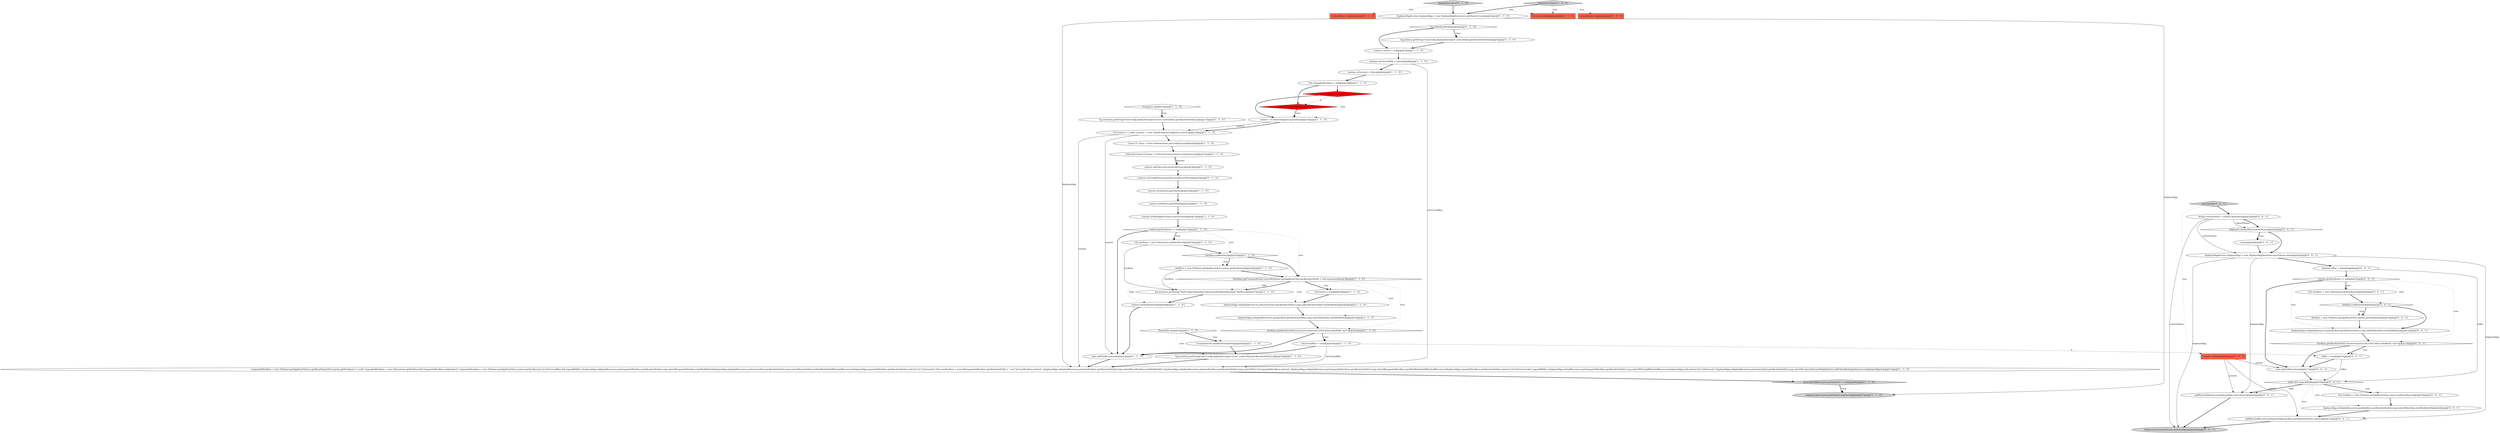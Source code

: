 digraph {
12 [style = filled, label = "boolean isExternalWar = false@@@8@@@['1', '1', '0']", fillcolor = white, shape = ellipse image = "AAA0AAABBB1BBB"];
4 [style = filled, label = "ContextName cn@@@2@@@['1', '0', '0']", fillcolor = tomato, shape = box image = "AAA0AAABBB1BBB"];
10 [style = filled, label = "LifecycleListener listener = (LifecycleListener)clazz.newInstance()@@@27@@@['1', '1', '0']", fillcolor = white, shape = ellipse image = "AAA0AAABBB1BBB"];
39 [style = filled, label = "host.findChild(context.getName()) != null@@@96@@@['1', '1', '0']", fillcolor = lightgray, shape = diamond image = "AAA0AAABBB1BBB"];
3 [style = filled, label = "digester@@@12@@@['1', '0', '0']", fillcolor = red, shape = diamond image = "AAA1AAABBB1BBB"];
54 [style = filled, label = "manageApp['0', '0', '1']", fillcolor = lightgray, shape = diamond image = "AAA0AAABBB3BBB"];
21 [style = filled, label = "context.addLifecycleListener(listener)@@@28@@@['1', '1', '0']", fillcolor = white, shape = ellipse image = "AAA0AAABBB1BBB"];
6 [style = filled, label = "host.addChild(context)@@@51@@@['1', '1', '0']", fillcolor = white, shape = ellipse image = "AAA0AAABBB1BBB"];
50 [style = filled, label = "boolean isWar = false@@@6@@@['0', '0', '1']", fillcolor = white, shape = ellipse image = "AAA0AAABBB3BBB"];
32 [style = filled, label = "isExternalWar = true@@@43@@@['1', '1', '0']", fillcolor = white, shape = ellipse image = "AAA0AAABBB1BBB"];
22 [style = filled, label = "deployed.put(context.getName(),deployedApp)@@@97@@@['1', '1', '0']", fillcolor = lightgray, shape = ellipse image = "AAA0AAABBB1BBB"];
26 [style = filled, label = "boolean isExternal = false@@@9@@@['1', '1', '0']", fillcolor = white, shape = ellipse image = "AAA0AAABBB1BBB"];
28 [style = filled, label = "DeployedApplication deployedApp = new DeployedApplication(cn.getName(),true)@@@3@@@['1', '1', '0']", fillcolor = white, shape = ellipse image = "AAA0AAABBB1BBB"];
44 [style = filled, label = "host.addChild(context)@@@17@@@['0', '0', '1']", fillcolor = white, shape = ellipse image = "AAA0AAABBB3BBB"];
23 [style = filled, label = "context.setDocBase(null)@@@48@@@['1', '1', '0']", fillcolor = white, shape = ellipse image = "AAA0AAABBB1BBB"];
19 [style = filled, label = "context.setConfigFile(contextXml.toURI().toURL())@@@29@@@['1', '1', '0']", fillcolor = white, shape = ellipse image = "AAA0AAABBB1BBB"];
47 [style = filled, label = "Context context@@@2@@@['0', '0', '1']", fillcolor = tomato, shape = box image = "AAA0AAABBB3BBB"];
55 [style = filled, label = "return@@@4@@@['0', '0', '1']", fillcolor = white, shape = ellipse image = "AAA0AAABBB3BBB"];
52 [style = filled, label = "String contextName = context.getName()@@@3@@@['0', '0', '1']", fillcolor = white, shape = ellipse image = "AAA0AAABBB3BBB"];
64 [style = filled, label = "context.getDocBase() != null@@@7@@@['0', '0', '1']", fillcolor = white, shape = diamond image = "AAA0AAABBB3BBB"];
7 [style = filled, label = "isExternal = true@@@39@@@['1', '1', '0']", fillcolor = white, shape = ellipse image = "AAA0AAABBB1BBB"];
34 [style = filled, label = "context.setWebappVersion(cn.getVersion())@@@32@@@['1', '1', '0']", fillcolor = white, shape = ellipse image = "AAA0AAABBB1BBB"];
36 [style = filled, label = "log.warn(sm.getString(\"hostConfig.deployDescriptor.localDocBaseSpecified\",docBase))@@@47@@@['1', '1', '0']", fillcolor = white, shape = ellipse image = "AAA0AAABBB1BBB"];
38 [style = filled, label = "deployedApp.redeployResources.put(contextXml.getAbsolutePath(),Long.valueOf(contextXml.lastModified()))@@@40@@@['1', '1', '0']", fillcolor = white, shape = ellipse image = "AAA0AAABBB1BBB"];
59 [style = filled, label = "isWar && unpackWARs@@@18@@@['0', '0', '1']", fillcolor = white, shape = diamond image = "AAA0AAABBB3BBB"];
40 [style = filled, label = "ExceptionUtils.handleThrowable(t)@@@54@@@['1', '1', '0']", fillcolor = white, shape = ellipse image = "AAA0AAABBB1BBB"];
42 [style = filled, label = "digesterLock@@@12@@@['0', '1', '0']", fillcolor = red, shape = diamond image = "AAA1AAABBB2BBB"];
37 [style = filled, label = "log.error(sm.getString(\"hostConfig.deployDescriptor.error\",contextXml.getAbsolutePath()),t)@@@55@@@['1', '1', '0']", fillcolor = white, shape = ellipse image = "AAA0AAABBB1BBB"];
60 [style = filled, label = "deployedApp.redeployResources.put(docBase.getAbsolutePath(),Long.valueOf(docBase.lastModified()))@@@20@@@['0', '0', '1']", fillcolor = white, shape = ellipse image = "AAA0AAABBB3BBB"];
56 [style = filled, label = "isWar = true@@@14@@@['0', '0', '1']", fillcolor = white, shape = ellipse image = "AAA0AAABBB3BBB"];
1 [style = filled, label = "context = (Context)digester.parse(fis)@@@14@@@['1', '1', '0']", fillcolor = white, shape = ellipse image = "AAA0AAABBB1BBB"];
0 [style = filled, label = "context.setName(cn.getName())@@@30@@@['1', '1', '0']", fillcolor = white, shape = ellipse image = "AAA0AAABBB1BBB"];
49 [style = filled, label = "addWatchedResources(deployedApp,null,context)@@@24@@@['0', '0', '1']", fillcolor = white, shape = ellipse image = "AAA0AAABBB3BBB"];
15 [style = filled, label = "deployedApp.redeployResources.put(docBase.getAbsolutePath(),Long.valueOf(docBase.lastModified()))@@@41@@@['1', '1', '0']", fillcolor = white, shape = ellipse image = "AAA0AAABBB1BBB"];
5 [style = filled, label = "File docBase = new File(context.getDocBase())@@@34@@@['1', '1', '0']", fillcolor = white, shape = ellipse image = "AAA0AAABBB1BBB"];
11 [style = filled, label = "context.setPath(cn.getPath())@@@31@@@['1', '1', '0']", fillcolor = white, shape = ellipse image = "AAA0AAABBB1BBB"];
33 [style = filled, label = "Throwable t@@@53@@@['1', '1', '0']", fillcolor = white, shape = diamond image = "AAA0AAABBB1BBB"];
43 [style = filled, label = "deployDescriptor['0', '1', '0']", fillcolor = lightgray, shape = diamond image = "AAA0AAABBB2BBB"];
13 [style = filled, label = "docBase.getAbsolutePath().toLowerCase(Locale.ENGLISH).endsWith(\".war\")@@@42@@@['1', '1', '0']", fillcolor = white, shape = diamond image = "AAA0AAABBB1BBB"];
57 [style = filled, label = "addWatchedResources(deployedApp,docBase.getAbsolutePath(),context)@@@21@@@['0', '0', '1']", fillcolor = white, shape = ellipse image = "AAA0AAABBB3BBB"];
14 [style = filled, label = "{expandedDocBase = new File(host.getAppBaseFile(),cn.getBaseName())if (context.getDocBase() != null) {expandedDocBase = new File(context.getDocBase())if (!expandedDocBase.isAbsolute()) {expandedDocBase = new File(host.getAppBaseFile(),context.getDocBase())}}if (isExternalWar && unpackWARs) {deployedApp.redeployResources.put(expandedDocBase.getAbsolutePath(),Long.valueOf(expandedDocBase.lastModified()))deployedApp.redeployResources.put(contextXml.getAbsolutePath(),Long.valueOf(contextXml.lastModified()))addWatchedResources(deployedApp,expandedDocBase.getAbsolutePath(),context)}{if (!isExternal) {File warDocBase = new File(expandedDocBase.getAbsolutePath() + \".war\")if (warDocBase.exists()) {deployedApp.redeployResources.put(warDocBase.getAbsolutePath(),Long.valueOf(warDocBase.lastModified()))}{deployedApp.redeployResources.put(warDocBase.getAbsolutePath(),Long.valueOf(0))}}if (expandedDocBase.exists()) {deployedApp.redeployResources.put(expandedDocBase.getAbsolutePath(),Long.valueOf(expandedDocBase.lastModified()))addWatchedResources(deployedApp,expandedDocBase.getAbsolutePath(),context)}{if (!isExternal && !unpackWARs) {deployedApp.reloadResources.put(expandedDocBase.getAbsolutePath(),Long.valueOf(0))}addWatchedResources(deployedApp,null,context)}if (!isExternal) {deployedApp.redeployResources.put(contextXml.getAbsolutePath(),Long.valueOf(contextXml.lastModified()))}}addGlobalRedeployResources(deployedApp)}@@@57@@@['1', '1', '0']", fillcolor = white, shape = ellipse image = "AAA0AAABBB1BBB"];
16 [style = filled, label = "Context context = null@@@7@@@['1', '1', '0']", fillcolor = white, shape = ellipse image = "AAA0AAABBB1BBB"];
48 [style = filled, label = "deployedApp.redeployResources.put(docBase.getAbsolutePath(),Long.valueOf(docBase.lastModified()))@@@12@@@['0', '0', '1']", fillcolor = white, shape = ellipse image = "AAA0AAABBB3BBB"];
61 [style = filled, label = "DeployedApplication deployedApp = new DeployedApplication(contextName,false)@@@5@@@['0', '0', '1']", fillcolor = white, shape = ellipse image = "AAA0AAABBB3BBB"];
29 [style = filled, label = "Class<?> clazz = Class.forName(host.getConfigClass())@@@26@@@['1', '1', '0']", fillcolor = white, shape = ellipse image = "AAA0AAABBB1BBB"];
24 [style = filled, label = "Exception e@@@16@@@['1', '1', '0']", fillcolor = white, shape = diamond image = "AAA0AAABBB1BBB"];
30 [style = filled, label = "context.getDocBase() != null@@@33@@@['1', '1', '0']", fillcolor = white, shape = diamond image = "AAA0AAABBB1BBB"];
31 [style = filled, label = "deployDescriptor['1', '0', '0']", fillcolor = lightgray, shape = diamond image = "AAA0AAABBB1BBB"];
20 [style = filled, label = "docBase = new File(host.getAppBaseFile(),context.getDocBase())@@@36@@@['1', '1', '0']", fillcolor = white, shape = ellipse image = "AAA0AAABBB1BBB"];
58 [style = filled, label = "deployed.containsKey(contextName)@@@4@@@['0', '0', '1']", fillcolor = white, shape = diamond image = "AAA0AAABBB3BBB"];
2 [style = filled, label = "!docBase.isAbsolute()@@@35@@@['1', '1', '0']", fillcolor = white, shape = diamond image = "AAA0AAABBB1BBB"];
9 [style = filled, label = "log.isInfoEnabled()@@@4@@@['1', '1', '0']", fillcolor = white, shape = diamond image = "AAA0AAABBB1BBB"];
25 [style = filled, label = "File contextXml@@@2@@@['1', '1', '0']", fillcolor = tomato, shape = box image = "AAA0AAABBB1BBB"];
53 [style = filled, label = "!docBase.isAbsolute()@@@9@@@['0', '0', '1']", fillcolor = white, shape = diamond image = "AAA0AAABBB3BBB"];
62 [style = filled, label = "docBase.getAbsolutePath().toLowerCase(Locale.ENGLISH).endsWith(\".war\")@@@13@@@['0', '0', '1']", fillcolor = white, shape = diamond image = "AAA0AAABBB3BBB"];
51 [style = filled, label = "docBase = new File(host.getAppBaseFile(),context.getDocBase())@@@10@@@['0', '0', '1']", fillcolor = white, shape = ellipse image = "AAA0AAABBB3BBB"];
17 [style = filled, label = "{if (context == null) {context = new FailedContext()}digester.reset()}@@@19@@@['1', '1', '0']", fillcolor = white, shape = ellipse image = "AAA0AAABBB1BBB"];
35 [style = filled, label = "!docBase.getCanonicalPath().startsWith(host.getAppBaseFile().getAbsolutePath() + File.separator)@@@38@@@['1', '1', '0']", fillcolor = white, shape = diamond image = "AAA0AAABBB1BBB"];
63 [style = filled, label = "File docBase = new File(context.getDocBase())@@@8@@@['0', '0', '1']", fillcolor = white, shape = ellipse image = "AAA0AAABBB3BBB"];
18 [style = filled, label = "log.info(sm.getString(\"hostConfig.deployDescriptor\",contextXml.getAbsolutePath()))@@@5@@@['1', '1', '0']", fillcolor = white, shape = ellipse image = "AAA0AAABBB1BBB"];
8 [style = filled, label = "File expandedDocBase = null@@@10@@@['1', '1', '0']", fillcolor = white, shape = ellipse image = "AAA0AAABBB1BBB"];
27 [style = filled, label = "log.error(sm.getString(\"hostConfig.deployDescriptor.error\",contextXml.getAbsolutePath()),e)@@@17@@@['1', '1', '0']", fillcolor = white, shape = ellipse image = "AAA0AAABBB1BBB"];
46 [style = filled, label = "File docBase = new File(host.getAppBaseFile(),context.getBaseName())@@@19@@@['0', '0', '1']", fillcolor = white, shape = ellipse image = "AAA0AAABBB3BBB"];
41 [style = filled, label = "ContextName cn@@@2@@@['0', '1', '0']", fillcolor = tomato, shape = box image = "AAA0AAABBB2BBB"];
45 [style = filled, label = "deployed.put(contextName,deployedApp)@@@26@@@['0', '0', '1']", fillcolor = lightgray, shape = ellipse image = "AAA0AAABBB3BBB"];
2->35 [style = bold, label=""];
30->5 [style = dotted, label="true"];
59->49 [style = bold, label=""];
39->22 [style = dotted, label="true"];
12->14 [style = solid, label="isExternalWar"];
28->9 [style = bold, label=""];
59->46 [style = dotted, label="true"];
24->27 [style = dotted, label="true"];
30->6 [style = bold, label=""];
61->49 [style = solid, label="deployedApp"];
38->15 [style = bold, label=""];
32->6 [style = bold, label=""];
9->16 [style = bold, label=""];
64->53 [style = dotted, label="true"];
30->2 [style = dotted, label="true"];
48->62 [style = bold, label=""];
51->48 [style = bold, label=""];
35->15 [style = dotted, label="true"];
61->45 [style = solid, label="deployedApp"];
27->17 [style = bold, label=""];
10->21 [style = solid, label="listener"];
42->1 [style = bold, label=""];
33->37 [style = dotted, label="true"];
24->27 [style = bold, label=""];
35->7 [style = bold, label=""];
53->48 [style = bold, label=""];
40->37 [style = bold, label=""];
62->56 [style = bold, label=""];
59->60 [style = dotted, label="true"];
2->20 [style = dotted, label="true"];
54->52 [style = bold, label=""];
31->25 [style = dotted, label="true"];
2->20 [style = bold, label=""];
15->13 [style = bold, label=""];
13->32 [style = bold, label=""];
21->19 [style = bold, label=""];
64->62 [style = dotted, label="true"];
53->51 [style = dotted, label="true"];
32->14 [style = solid, label="isExternalWar"];
35->38 [style = dotted, label="true"];
33->40 [style = dotted, label="true"];
1->17 [style = solid, label="context"];
10->21 [style = bold, label=""];
20->36 [style = solid, label="docBase"];
57->45 [style = bold, label=""];
1->17 [style = bold, label=""];
39->22 [style = bold, label=""];
46->60 [style = bold, label=""];
13->32 [style = dotted, label="true"];
52->58 [style = bold, label=""];
60->57 [style = bold, label=""];
43->25 [style = dotted, label="true"];
52->45 [style = solid, label="contextName"];
31->28 [style = bold, label=""];
47->49 [style = solid, label="context"];
63->53 [style = bold, label=""];
58->55 [style = dotted, label="true"];
14->39 [style = bold, label=""];
3->1 [style = dotted, label="true"];
59->46 [style = bold, label=""];
52->58 [style = solid, label="contextName"];
52->61 [style = solid, label="contextName"];
49->45 [style = bold, label=""];
64->44 [style = bold, label=""];
58->61 [style = bold, label=""];
61->57 [style = solid, label="deployedApp"];
3->1 [style = bold, label=""];
64->48 [style = dotted, label="true"];
35->7 [style = dotted, label="true"];
35->36 [style = dotted, label="false"];
8->3 [style = bold, label=""];
0->11 [style = bold, label=""];
26->8 [style = bold, label=""];
5->36 [style = solid, label="docBase"];
62->44 [style = bold, label=""];
19->0 [style = bold, label=""];
55->61 [style = bold, label=""];
28->22 [style = solid, label="deployedApp"];
42->1 [style = dotted, label="true"];
28->14 [style = solid, label="deployedApp"];
9->18 [style = bold, label=""];
47->44 [style = solid, label="context"];
30->5 [style = bold, label=""];
35->13 [style = dotted, label="true"];
23->6 [style = bold, label=""];
50->64 [style = bold, label=""];
29->10 [style = bold, label=""];
47->57 [style = solid, label="context"];
13->6 [style = bold, label=""];
18->16 [style = bold, label=""];
53->51 [style = bold, label=""];
50->59 [style = solid, label="isWar"];
64->63 [style = bold, label=""];
12->26 [style = bold, label=""];
59->49 [style = dotted, label="false"];
58->55 [style = bold, label=""];
34->30 [style = bold, label=""];
43->28 [style = bold, label=""];
6->14 [style = bold, label=""];
35->23 [style = dotted, label="false"];
7->38 [style = bold, label=""];
5->2 [style = bold, label=""];
37->14 [style = bold, label=""];
11->34 [style = bold, label=""];
33->40 [style = bold, label=""];
8->42 [style = bold, label=""];
36->23 [style = bold, label=""];
54->47 [style = dotted, label="true"];
17->14 [style = solid, label="context"];
32->56 [style = dashed, label="0"];
30->35 [style = dotted, label="true"];
56->59 [style = solid, label="isWar"];
61->50 [style = bold, label=""];
43->41 [style = dotted, label="true"];
9->18 [style = dotted, label="true"];
59->57 [style = dotted, label="true"];
62->56 [style = dotted, label="true"];
20->35 [style = bold, label=""];
35->36 [style = bold, label=""];
64->63 [style = dotted, label="true"];
17->29 [style = bold, label=""];
31->4 [style = dotted, label="true"];
16->12 [style = bold, label=""];
56->44 [style = bold, label=""];
17->6 [style = solid, label="context"];
3->42 [style = dashed, label="0"];
44->59 [style = bold, label=""];
}

